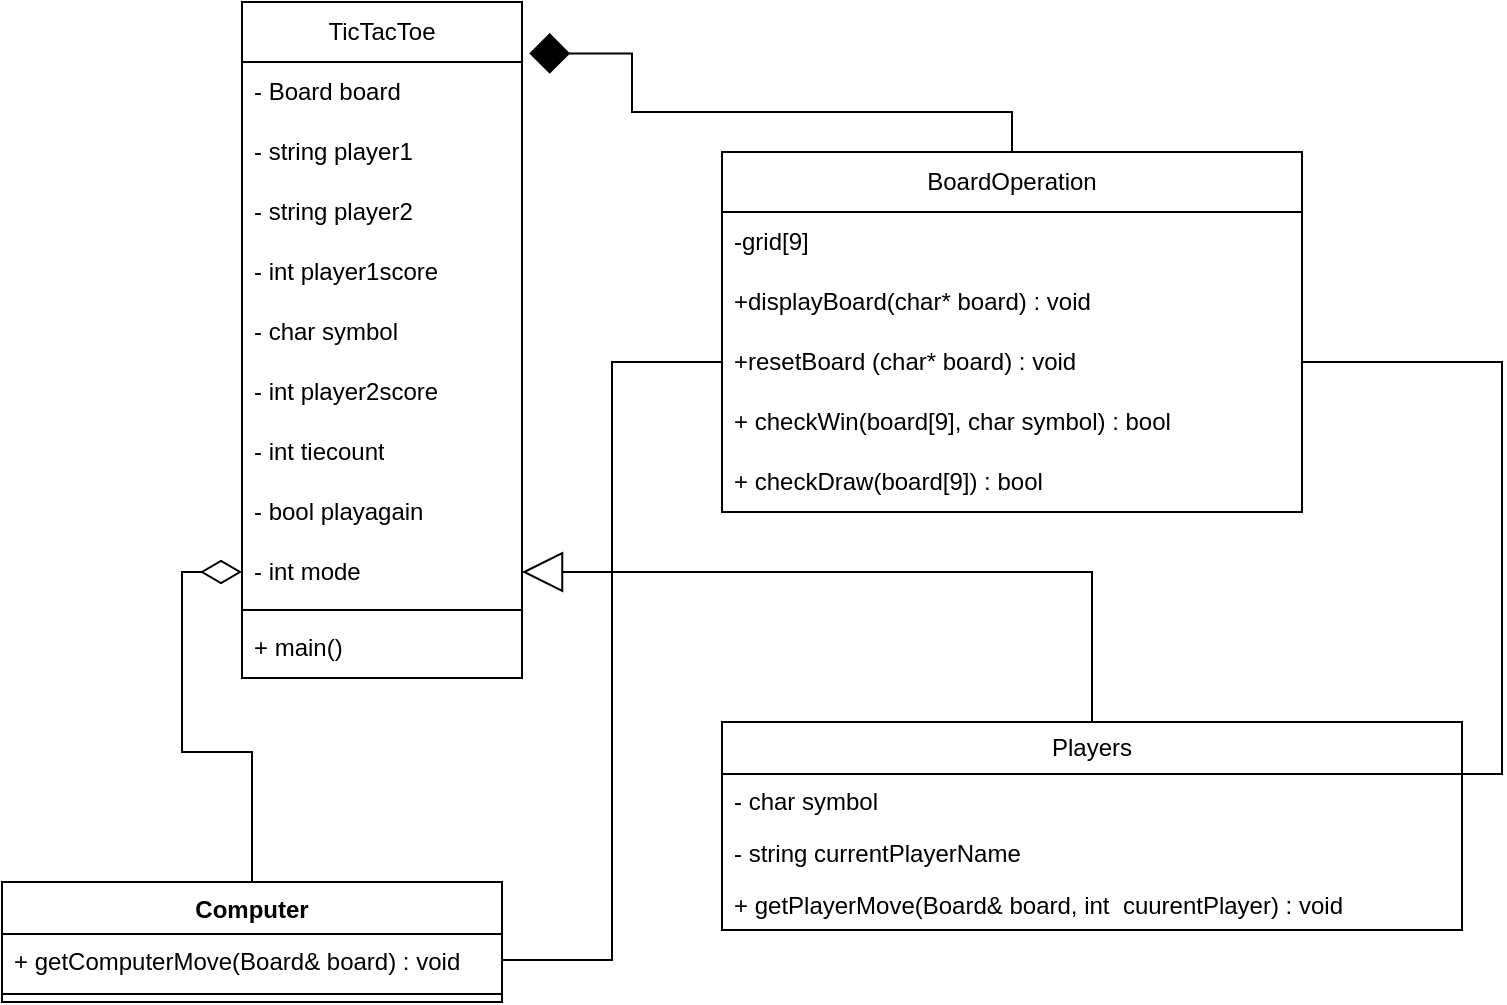<mxfile version="25.0.1">
  <diagram name="Page-1" id="bT93TxX9ulAROjps_-6q">
    <mxGraphModel dx="1173" dy="665" grid="1" gridSize="10" guides="1" tooltips="1" connect="1" arrows="1" fold="1" page="1" pageScale="1" pageWidth="850" pageHeight="1100" math="0" shadow="0">
      <root>
        <mxCell id="0" />
        <mxCell id="1" parent="0" />
        <mxCell id="dRQkk6ogomNW4FB7e7qN-1" value="TicTacToe" style="swimlane;fontStyle=0;childLayout=stackLayout;horizontal=1;startSize=30;horizontalStack=0;resizeParent=1;resizeParentMax=0;resizeLast=0;collapsible=1;marginBottom=0;whiteSpace=wrap;html=1;" parent="1" vertex="1">
          <mxGeometry x="160" y="80" width="140" height="338" as="geometry" />
        </mxCell>
        <mxCell id="dRQkk6ogomNW4FB7e7qN-2" value="- Board board" style="text;strokeColor=none;fillColor=none;align=left;verticalAlign=middle;spacingLeft=4;spacingRight=4;overflow=hidden;points=[[0,0.5],[1,0.5]];portConstraint=eastwest;rotatable=0;whiteSpace=wrap;html=1;" parent="dRQkk6ogomNW4FB7e7qN-1" vertex="1">
          <mxGeometry y="30" width="140" height="30" as="geometry" />
        </mxCell>
        <mxCell id="dRQkk6ogomNW4FB7e7qN-3" value="- string player1" style="text;strokeColor=none;fillColor=none;align=left;verticalAlign=middle;spacingLeft=4;spacingRight=4;overflow=hidden;points=[[0,0.5],[1,0.5]];portConstraint=eastwest;rotatable=0;whiteSpace=wrap;html=1;" parent="dRQkk6ogomNW4FB7e7qN-1" vertex="1">
          <mxGeometry y="60" width="140" height="30" as="geometry" />
        </mxCell>
        <mxCell id="dRQkk6ogomNW4FB7e7qN-4" value="- string player2" style="text;strokeColor=none;fillColor=none;align=left;verticalAlign=middle;spacingLeft=4;spacingRight=4;overflow=hidden;points=[[0,0.5],[1,0.5]];portConstraint=eastwest;rotatable=0;whiteSpace=wrap;html=1;" parent="dRQkk6ogomNW4FB7e7qN-1" vertex="1">
          <mxGeometry y="90" width="140" height="30" as="geometry" />
        </mxCell>
        <mxCell id="dRQkk6ogomNW4FB7e7qN-5" value="- int player1score" style="text;strokeColor=none;fillColor=none;align=left;verticalAlign=middle;spacingLeft=4;spacingRight=4;overflow=hidden;points=[[0,0.5],[1,0.5]];portConstraint=eastwest;rotatable=0;whiteSpace=wrap;html=1;" parent="dRQkk6ogomNW4FB7e7qN-1" vertex="1">
          <mxGeometry y="120" width="140" height="30" as="geometry" />
        </mxCell>
        <mxCell id="MWxwl1THrLSrE0IvN4q7-11" value="- char symbol" style="text;strokeColor=none;fillColor=none;align=left;verticalAlign=middle;spacingLeft=4;spacingRight=4;overflow=hidden;points=[[0,0.5],[1,0.5]];portConstraint=eastwest;rotatable=0;whiteSpace=wrap;html=1;" vertex="1" parent="dRQkk6ogomNW4FB7e7qN-1">
          <mxGeometry y="150" width="140" height="30" as="geometry" />
        </mxCell>
        <mxCell id="dRQkk6ogomNW4FB7e7qN-6" value="- int player2score" style="text;strokeColor=none;fillColor=none;align=left;verticalAlign=middle;spacingLeft=4;spacingRight=4;overflow=hidden;points=[[0,0.5],[1,0.5]];portConstraint=eastwest;rotatable=0;whiteSpace=wrap;html=1;" parent="dRQkk6ogomNW4FB7e7qN-1" vertex="1">
          <mxGeometry y="180" width="140" height="30" as="geometry" />
        </mxCell>
        <mxCell id="dRQkk6ogomNW4FB7e7qN-7" value="- int tiecount" style="text;strokeColor=none;fillColor=none;align=left;verticalAlign=middle;spacingLeft=4;spacingRight=4;overflow=hidden;points=[[0,0.5],[1,0.5]];portConstraint=eastwest;rotatable=0;whiteSpace=wrap;html=1;" parent="dRQkk6ogomNW4FB7e7qN-1" vertex="1">
          <mxGeometry y="210" width="140" height="30" as="geometry" />
        </mxCell>
        <mxCell id="MWxwl1THrLSrE0IvN4q7-2" value="- bool playagain" style="text;strokeColor=none;fillColor=none;align=left;verticalAlign=middle;spacingLeft=4;spacingRight=4;overflow=hidden;points=[[0,0.5],[1,0.5]];portConstraint=eastwest;rotatable=0;whiteSpace=wrap;html=1;" vertex="1" parent="dRQkk6ogomNW4FB7e7qN-1">
          <mxGeometry y="240" width="140" height="30" as="geometry" />
        </mxCell>
        <mxCell id="dRQkk6ogomNW4FB7e7qN-17" value="- int mode" style="text;strokeColor=none;fillColor=none;align=left;verticalAlign=middle;spacingLeft=4;spacingRight=4;overflow=hidden;points=[[0,0.5],[1,0.5]];portConstraint=eastwest;rotatable=0;whiteSpace=wrap;html=1;" parent="dRQkk6ogomNW4FB7e7qN-1" vertex="1">
          <mxGeometry y="270" width="140" height="30" as="geometry" />
        </mxCell>
        <mxCell id="dRQkk6ogomNW4FB7e7qN-19" value="" style="line;strokeWidth=1;fillColor=none;align=left;verticalAlign=middle;spacingTop=-1;spacingLeft=3;spacingRight=3;rotatable=0;labelPosition=right;points=[];portConstraint=eastwest;strokeColor=inherit;" parent="dRQkk6ogomNW4FB7e7qN-1" vertex="1">
          <mxGeometry y="300" width="140" height="8" as="geometry" />
        </mxCell>
        <mxCell id="dRQkk6ogomNW4FB7e7qN-18" value="+ main()" style="text;strokeColor=none;fillColor=none;align=left;verticalAlign=middle;spacingLeft=4;spacingRight=4;overflow=hidden;points=[[0,0.5],[1,0.5]];portConstraint=eastwest;rotatable=0;whiteSpace=wrap;html=1;" parent="dRQkk6ogomNW4FB7e7qN-1" vertex="1">
          <mxGeometry y="308" width="140" height="30" as="geometry" />
        </mxCell>
        <mxCell id="dRQkk6ogomNW4FB7e7qN-9" value="BoardOperation" style="swimlane;fontStyle=0;childLayout=stackLayout;horizontal=1;startSize=30;horizontalStack=0;resizeParent=1;resizeParentMax=0;resizeLast=0;collapsible=1;marginBottom=0;whiteSpace=wrap;html=1;" parent="1" vertex="1">
          <mxGeometry x="400" y="155" width="290" height="180" as="geometry" />
        </mxCell>
        <mxCell id="dRQkk6ogomNW4FB7e7qN-10" value="-grid[9]" style="text;strokeColor=none;fillColor=none;align=left;verticalAlign=middle;spacingLeft=4;spacingRight=4;overflow=hidden;points=[[0,0.5],[1,0.5]];portConstraint=eastwest;rotatable=0;whiteSpace=wrap;html=1;" parent="dRQkk6ogomNW4FB7e7qN-9" vertex="1">
          <mxGeometry y="30" width="290" height="30" as="geometry" />
        </mxCell>
        <mxCell id="MWxwl1THrLSrE0IvN4q7-13" value="+displayBoard(char* board) : void" style="text;strokeColor=none;fillColor=none;align=left;verticalAlign=middle;spacingLeft=4;spacingRight=4;overflow=hidden;points=[[0,0.5],[1,0.5]];portConstraint=eastwest;rotatable=0;whiteSpace=wrap;html=1;" vertex="1" parent="dRQkk6ogomNW4FB7e7qN-9">
          <mxGeometry y="60" width="290" height="30" as="geometry" />
        </mxCell>
        <mxCell id="dRQkk6ogomNW4FB7e7qN-11" value="+resetBoard (char* board) : void" style="text;strokeColor=none;fillColor=none;align=left;verticalAlign=middle;spacingLeft=4;spacingRight=4;overflow=hidden;points=[[0,0.5],[1,0.5]];portConstraint=eastwest;rotatable=0;whiteSpace=wrap;html=1;" parent="dRQkk6ogomNW4FB7e7qN-9" vertex="1">
          <mxGeometry y="90" width="290" height="30" as="geometry" />
        </mxCell>
        <mxCell id="dRQkk6ogomNW4FB7e7qN-12" value="+ checkWin(board[9], char symbol) : bool&amp;nbsp;" style="text;strokeColor=none;fillColor=none;align=left;verticalAlign=middle;spacingLeft=4;spacingRight=4;overflow=hidden;points=[[0,0.5],[1,0.5]];portConstraint=eastwest;rotatable=0;whiteSpace=wrap;html=1;" parent="dRQkk6ogomNW4FB7e7qN-9" vertex="1">
          <mxGeometry y="120" width="290" height="30" as="geometry" />
        </mxCell>
        <mxCell id="dRQkk6ogomNW4FB7e7qN-20" value="+ checkDraw(board[9]) : bool&amp;nbsp;" style="text;strokeColor=none;fillColor=none;align=left;verticalAlign=middle;spacingLeft=4;spacingRight=4;overflow=hidden;points=[[0,0.5],[1,0.5]];portConstraint=eastwest;rotatable=0;whiteSpace=wrap;html=1;" parent="dRQkk6ogomNW4FB7e7qN-9" vertex="1">
          <mxGeometry y="150" width="290" height="30" as="geometry" />
        </mxCell>
        <mxCell id="MWxwl1THrLSrE0IvN4q7-7" style="edgeStyle=orthogonalEdgeStyle;rounded=0;orthogonalLoop=1;jettySize=auto;html=1;exitX=0.5;exitY=0;exitDx=0;exitDy=0;entryX=0;entryY=0.5;entryDx=0;entryDy=0;startSize=18;endArrow=diamondThin;endFill=0;endSize=18;" edge="1" parent="1" source="dRQkk6ogomNW4FB7e7qN-21" target="dRQkk6ogomNW4FB7e7qN-17">
          <mxGeometry relative="1" as="geometry" />
        </mxCell>
        <mxCell id="dRQkk6ogomNW4FB7e7qN-21" value="Computer" style="swimlane;fontStyle=1;align=center;verticalAlign=top;childLayout=stackLayout;horizontal=1;startSize=26;horizontalStack=0;resizeParent=1;resizeParentMax=0;resizeLast=0;collapsible=1;marginBottom=0;whiteSpace=wrap;html=1;" parent="1" vertex="1">
          <mxGeometry x="40" y="520" width="250" height="60" as="geometry" />
        </mxCell>
        <mxCell id="dRQkk6ogomNW4FB7e7qN-22" value="+ getComputerMove(Board&amp;amp;&amp;nbsp;board) : void" style="text;strokeColor=none;fillColor=none;align=left;verticalAlign=top;spacingLeft=4;spacingRight=4;overflow=hidden;rotatable=0;points=[[0,0.5],[1,0.5]];portConstraint=eastwest;whiteSpace=wrap;html=1;" parent="dRQkk6ogomNW4FB7e7qN-21" vertex="1">
          <mxGeometry y="26" width="250" height="26" as="geometry" />
        </mxCell>
        <mxCell id="dRQkk6ogomNW4FB7e7qN-23" value="" style="line;strokeWidth=1;fillColor=none;align=left;verticalAlign=middle;spacingTop=-1;spacingLeft=3;spacingRight=3;rotatable=0;labelPosition=right;points=[];portConstraint=eastwest;strokeColor=inherit;" parent="dRQkk6ogomNW4FB7e7qN-21" vertex="1">
          <mxGeometry y="52" width="250" height="8" as="geometry" />
        </mxCell>
        <mxCell id="MWxwl1THrLSrE0IvN4q7-10" style="edgeStyle=orthogonalEdgeStyle;rounded=0;orthogonalLoop=1;jettySize=auto;html=1;exitX=1;exitY=0.25;exitDx=0;exitDy=0;entryX=1;entryY=0.5;entryDx=0;entryDy=0;endArrow=none;endFill=0;" edge="1" parent="1" source="dRQkk6ogomNW4FB7e7qN-26" target="dRQkk6ogomNW4FB7e7qN-11">
          <mxGeometry relative="1" as="geometry" />
        </mxCell>
        <mxCell id="dRQkk6ogomNW4FB7e7qN-26" value="Players" style="swimlane;fontStyle=0;childLayout=stackLayout;horizontal=1;startSize=26;fillColor=none;horizontalStack=0;resizeParent=1;resizeParentMax=0;resizeLast=0;collapsible=1;marginBottom=0;whiteSpace=wrap;html=1;" parent="1" vertex="1">
          <mxGeometry x="400" y="440" width="370" height="104" as="geometry" />
        </mxCell>
        <mxCell id="dRQkk6ogomNW4FB7e7qN-27" value="- char symbol" style="text;strokeColor=none;fillColor=none;align=left;verticalAlign=top;spacingLeft=4;spacingRight=4;overflow=hidden;rotatable=0;points=[[0,0.5],[1,0.5]];portConstraint=eastwest;whiteSpace=wrap;html=1;" parent="dRQkk6ogomNW4FB7e7qN-26" vertex="1">
          <mxGeometry y="26" width="370" height="26" as="geometry" />
        </mxCell>
        <mxCell id="dRQkk6ogomNW4FB7e7qN-28" value="- string currentPlayerName" style="text;strokeColor=none;fillColor=none;align=left;verticalAlign=top;spacingLeft=4;spacingRight=4;overflow=hidden;rotatable=0;points=[[0,0.5],[1,0.5]];portConstraint=eastwest;whiteSpace=wrap;html=1;" parent="dRQkk6ogomNW4FB7e7qN-26" vertex="1">
          <mxGeometry y="52" width="370" height="26" as="geometry" />
        </mxCell>
        <mxCell id="dRQkk6ogomNW4FB7e7qN-29" value="+ getPlayerMove(Board&amp;amp; board, int&amp;nbsp; cuurentPlayer) : void" style="text;strokeColor=none;fillColor=none;align=left;verticalAlign=top;spacingLeft=4;spacingRight=4;overflow=hidden;rotatable=0;points=[[0,0.5],[1,0.5]];portConstraint=eastwest;whiteSpace=wrap;html=1;" parent="dRQkk6ogomNW4FB7e7qN-26" vertex="1">
          <mxGeometry y="78" width="370" height="26" as="geometry" />
        </mxCell>
        <mxCell id="dRQkk6ogomNW4FB7e7qN-31" style="edgeStyle=orthogonalEdgeStyle;rounded=0;orthogonalLoop=1;jettySize=auto;html=1;exitX=0.5;exitY=0;exitDx=0;exitDy=0;entryX=1.026;entryY=0.076;entryDx=0;entryDy=0;entryPerimeter=0;endArrow=diamond;endFill=1;endSize=18;" parent="1" source="dRQkk6ogomNW4FB7e7qN-9" target="dRQkk6ogomNW4FB7e7qN-1" edge="1">
          <mxGeometry relative="1" as="geometry" />
        </mxCell>
        <mxCell id="MWxwl1THrLSrE0IvN4q7-8" style="edgeStyle=orthogonalEdgeStyle;rounded=0;orthogonalLoop=1;jettySize=auto;html=1;exitX=1;exitY=0.5;exitDx=0;exitDy=0;entryX=0.5;entryY=0;entryDx=0;entryDy=0;endArrow=none;endFill=0;startArrow=block;startFill=0;endSize=22;startSize=18;" edge="1" parent="1" source="dRQkk6ogomNW4FB7e7qN-17" target="dRQkk6ogomNW4FB7e7qN-26">
          <mxGeometry relative="1" as="geometry" />
        </mxCell>
        <mxCell id="MWxwl1THrLSrE0IvN4q7-9" style="edgeStyle=orthogonalEdgeStyle;rounded=0;orthogonalLoop=1;jettySize=auto;html=1;exitX=1;exitY=0.5;exitDx=0;exitDy=0;entryX=0;entryY=0.5;entryDx=0;entryDy=0;endArrow=none;endFill=0;" edge="1" parent="1" source="dRQkk6ogomNW4FB7e7qN-22" target="dRQkk6ogomNW4FB7e7qN-11">
          <mxGeometry relative="1" as="geometry" />
        </mxCell>
      </root>
    </mxGraphModel>
  </diagram>
</mxfile>
